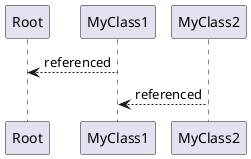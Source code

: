 @startuml Garbage Collection

Root <-- MyClass1 : referenced
MyClass1 <-- MyClass2 : referenced




@enduml